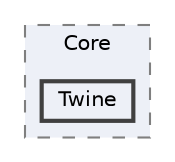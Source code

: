 digraph "C:/Users/User Asus/source/repos/Narrative Generator/Narrative Generator/Core/Twine"
{
 // LATEX_PDF_SIZE
  bgcolor="transparent";
  edge [fontname=Helvetica,fontsize=10,labelfontname=Helvetica,labelfontsize=10];
  node [fontname=Helvetica,fontsize=10,shape=box,height=0.2,width=0.4];
  compound=true
  subgraph clusterdir_c7590eee68671ea755030b0a1af0a58e {
    graph [ bgcolor="#edf0f7", pencolor="grey50", label="Core", fontname=Helvetica,fontsize=10 style="filled,dashed", URL="dir_c7590eee68671ea755030b0a1af0a58e.html",tooltip=""]
  dir_9ed1cd3cb61062f79011bc05709264e5 [label="Twine", fillcolor="#edf0f7", color="grey25", style="filled,bold", URL="dir_9ed1cd3cb61062f79011bc05709264e5.html",tooltip=""];
  }
}
